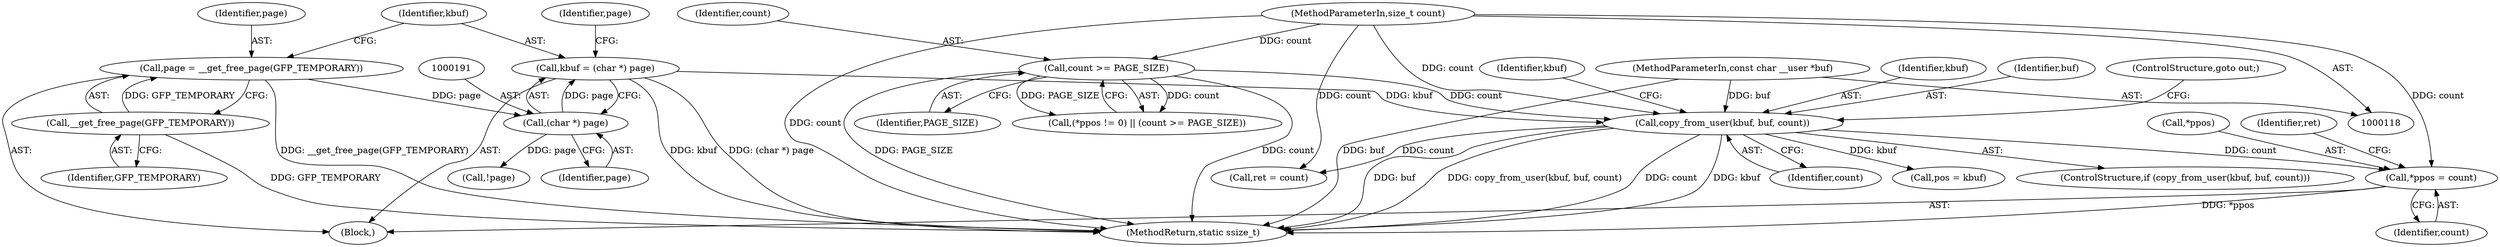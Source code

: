 digraph "0_linux_6708075f104c3c9b04b23336bb0366ca30c3931b@pointer" {
"1000500" [label="(Call,*ppos = count)"];
"1000216" [label="(Call,copy_from_user(kbuf, buf, count))"];
"1000188" [label="(Call,kbuf = (char *) page)"];
"1000190" [label="(Call,(char *) page)"];
"1000184" [label="(Call,page = __get_free_page(GFP_TEMPORARY))"];
"1000186" [label="(Call,__get_free_page(GFP_TEMPORARY))"];
"1000120" [label="(MethodParameterIn,const char __user *buf)"];
"1000207" [label="(Call,count >= PAGE_SIZE)"];
"1000121" [label="(MethodParameterIn,size_t count)"];
"1000189" [label="(Identifier,kbuf)"];
"1000184" [label="(Call,page = __get_free_page(GFP_TEMPORARY))"];
"1000504" [label="(Call,ret = count)"];
"1000220" [label="(ControlStructure,goto out;)"];
"1000219" [label="(Identifier,count)"];
"1000223" [label="(Identifier,kbuf)"];
"1000120" [label="(MethodParameterIn,const char __user *buf)"];
"1000194" [label="(Call,!page)"];
"1000207" [label="(Call,count >= PAGE_SIZE)"];
"1000500" [label="(Call,*ppos = count)"];
"1000230" [label="(Call,pos = kbuf)"];
"1000190" [label="(Call,(char *) page)"];
"1000186" [label="(Call,__get_free_page(GFP_TEMPORARY))"];
"1000208" [label="(Identifier,count)"];
"1000187" [label="(Identifier,GFP_TEMPORARY)"];
"1000216" [label="(Call,copy_from_user(kbuf, buf, count))"];
"1000505" [label="(Identifier,ret)"];
"1000217" [label="(Identifier,kbuf)"];
"1000192" [label="(Identifier,page)"];
"1000195" [label="(Identifier,page)"];
"1000218" [label="(Identifier,buf)"];
"1000501" [label="(Call,*ppos)"];
"1000185" [label="(Identifier,page)"];
"1000209" [label="(Identifier,PAGE_SIZE)"];
"1000202" [label="(Call,(*ppos != 0) || (count >= PAGE_SIZE))"];
"1000503" [label="(Identifier,count)"];
"1000126" [label="(Block,)"];
"1000215" [label="(ControlStructure,if (copy_from_user(kbuf, buf, count)))"];
"1000517" [label="(MethodReturn,static ssize_t)"];
"1000121" [label="(MethodParameterIn,size_t count)"];
"1000188" [label="(Call,kbuf = (char *) page)"];
"1000500" -> "1000126"  [label="AST: "];
"1000500" -> "1000503"  [label="CFG: "];
"1000501" -> "1000500"  [label="AST: "];
"1000503" -> "1000500"  [label="AST: "];
"1000505" -> "1000500"  [label="CFG: "];
"1000500" -> "1000517"  [label="DDG: *ppos"];
"1000216" -> "1000500"  [label="DDG: count"];
"1000121" -> "1000500"  [label="DDG: count"];
"1000216" -> "1000215"  [label="AST: "];
"1000216" -> "1000219"  [label="CFG: "];
"1000217" -> "1000216"  [label="AST: "];
"1000218" -> "1000216"  [label="AST: "];
"1000219" -> "1000216"  [label="AST: "];
"1000220" -> "1000216"  [label="CFG: "];
"1000223" -> "1000216"  [label="CFG: "];
"1000216" -> "1000517"  [label="DDG: copy_from_user(kbuf, buf, count)"];
"1000216" -> "1000517"  [label="DDG: count"];
"1000216" -> "1000517"  [label="DDG: kbuf"];
"1000216" -> "1000517"  [label="DDG: buf"];
"1000188" -> "1000216"  [label="DDG: kbuf"];
"1000120" -> "1000216"  [label="DDG: buf"];
"1000207" -> "1000216"  [label="DDG: count"];
"1000121" -> "1000216"  [label="DDG: count"];
"1000216" -> "1000230"  [label="DDG: kbuf"];
"1000216" -> "1000504"  [label="DDG: count"];
"1000188" -> "1000126"  [label="AST: "];
"1000188" -> "1000190"  [label="CFG: "];
"1000189" -> "1000188"  [label="AST: "];
"1000190" -> "1000188"  [label="AST: "];
"1000195" -> "1000188"  [label="CFG: "];
"1000188" -> "1000517"  [label="DDG: (char *) page"];
"1000188" -> "1000517"  [label="DDG: kbuf"];
"1000190" -> "1000188"  [label="DDG: page"];
"1000190" -> "1000192"  [label="CFG: "];
"1000191" -> "1000190"  [label="AST: "];
"1000192" -> "1000190"  [label="AST: "];
"1000184" -> "1000190"  [label="DDG: page"];
"1000190" -> "1000194"  [label="DDG: page"];
"1000184" -> "1000126"  [label="AST: "];
"1000184" -> "1000186"  [label="CFG: "];
"1000185" -> "1000184"  [label="AST: "];
"1000186" -> "1000184"  [label="AST: "];
"1000189" -> "1000184"  [label="CFG: "];
"1000184" -> "1000517"  [label="DDG: __get_free_page(GFP_TEMPORARY)"];
"1000186" -> "1000184"  [label="DDG: GFP_TEMPORARY"];
"1000186" -> "1000187"  [label="CFG: "];
"1000187" -> "1000186"  [label="AST: "];
"1000186" -> "1000517"  [label="DDG: GFP_TEMPORARY"];
"1000120" -> "1000118"  [label="AST: "];
"1000120" -> "1000517"  [label="DDG: buf"];
"1000207" -> "1000202"  [label="AST: "];
"1000207" -> "1000209"  [label="CFG: "];
"1000208" -> "1000207"  [label="AST: "];
"1000209" -> "1000207"  [label="AST: "];
"1000202" -> "1000207"  [label="CFG: "];
"1000207" -> "1000517"  [label="DDG: PAGE_SIZE"];
"1000207" -> "1000517"  [label="DDG: count"];
"1000207" -> "1000202"  [label="DDG: count"];
"1000207" -> "1000202"  [label="DDG: PAGE_SIZE"];
"1000121" -> "1000207"  [label="DDG: count"];
"1000121" -> "1000118"  [label="AST: "];
"1000121" -> "1000517"  [label="DDG: count"];
"1000121" -> "1000504"  [label="DDG: count"];
}

